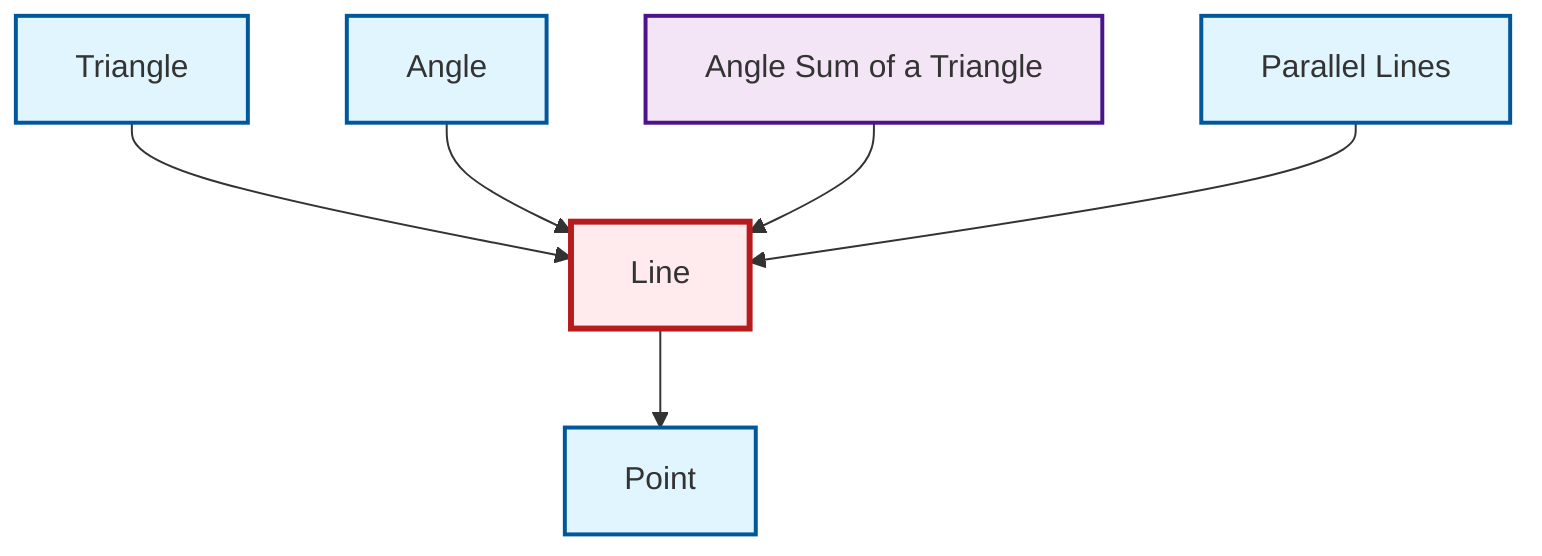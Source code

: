 graph TD
    classDef definition fill:#e1f5fe,stroke:#01579b,stroke-width:2px
    classDef theorem fill:#f3e5f5,stroke:#4a148c,stroke-width:2px
    classDef axiom fill:#fff3e0,stroke:#e65100,stroke-width:2px
    classDef example fill:#e8f5e9,stroke:#1b5e20,stroke-width:2px
    classDef current fill:#ffebee,stroke:#b71c1c,stroke-width:3px
    def-triangle["Triangle"]:::definition
    def-angle["Angle"]:::definition
    def-point["Point"]:::definition
    def-parallel["Parallel Lines"]:::definition
    def-line["Line"]:::definition
    thm-angle-sum-triangle["Angle Sum of a Triangle"]:::theorem
    def-line --> def-point
    def-triangle --> def-line
    def-angle --> def-line
    thm-angle-sum-triangle --> def-line
    def-parallel --> def-line
    class def-line current